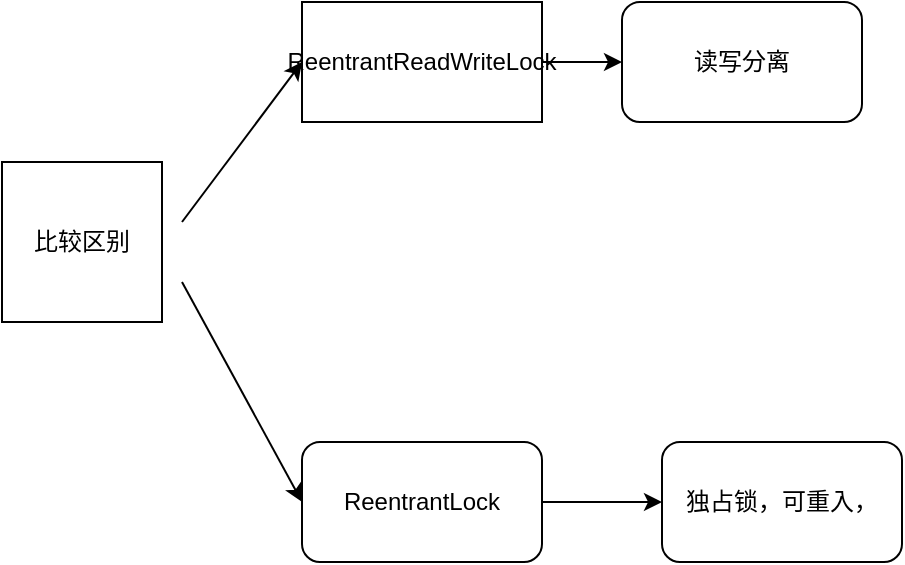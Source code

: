 <mxfile version="14.2.7" type="github">
  <diagram id="FPAvZ9XVhEj8qWoRCjlD" name="Page-1">
    <mxGraphModel dx="1422" dy="800" grid="1" gridSize="10" guides="1" tooltips="1" connect="1" arrows="1" fold="1" page="1" pageScale="1" pageWidth="827" pageHeight="1169" math="0" shadow="0">
      <root>
        <mxCell id="0" />
        <mxCell id="1" parent="0" />
        <mxCell id="t3QERhGJCjW5TRnK_SHQ-1" value="比较区别" style="whiteSpace=wrap;html=1;aspect=fixed;" vertex="1" parent="1">
          <mxGeometry x="300" y="250" width="80" height="80" as="geometry" />
        </mxCell>
        <mxCell id="t3QERhGJCjW5TRnK_SHQ-9" value="" style="edgeStyle=orthogonalEdgeStyle;rounded=0;orthogonalLoop=1;jettySize=auto;html=1;" edge="1" parent="1" source="t3QERhGJCjW5TRnK_SHQ-2" target="t3QERhGJCjW5TRnK_SHQ-7">
          <mxGeometry relative="1" as="geometry" />
        </mxCell>
        <mxCell id="t3QERhGJCjW5TRnK_SHQ-2" value="ReentrantReadWriteLock" style="rounded=0;whiteSpace=wrap;html=1;" vertex="1" parent="1">
          <mxGeometry x="450" y="170" width="120" height="60" as="geometry" />
        </mxCell>
        <mxCell id="t3QERhGJCjW5TRnK_SHQ-3" value="" style="endArrow=classic;html=1;entryX=0;entryY=0.5;entryDx=0;entryDy=0;" edge="1" parent="1" target="t3QERhGJCjW5TRnK_SHQ-2">
          <mxGeometry width="50" height="50" relative="1" as="geometry">
            <mxPoint x="390" y="280" as="sourcePoint" />
            <mxPoint x="530" y="180" as="targetPoint" />
          </mxGeometry>
        </mxCell>
        <mxCell id="t3QERhGJCjW5TRnK_SHQ-11" value="" style="edgeStyle=orthogonalEdgeStyle;rounded=0;orthogonalLoop=1;jettySize=auto;html=1;" edge="1" parent="1" source="t3QERhGJCjW5TRnK_SHQ-4" target="t3QERhGJCjW5TRnK_SHQ-10">
          <mxGeometry relative="1" as="geometry" />
        </mxCell>
        <mxCell id="t3QERhGJCjW5TRnK_SHQ-4" value="ReentrantLock" style="rounded=1;whiteSpace=wrap;html=1;" vertex="1" parent="1">
          <mxGeometry x="450" y="390" width="120" height="60" as="geometry" />
        </mxCell>
        <mxCell id="t3QERhGJCjW5TRnK_SHQ-6" value="" style="endArrow=classic;html=1;entryX=0;entryY=0.5;entryDx=0;entryDy=0;" edge="1" parent="1" target="t3QERhGJCjW5TRnK_SHQ-4">
          <mxGeometry width="50" height="50" relative="1" as="geometry">
            <mxPoint x="390" y="310" as="sourcePoint" />
            <mxPoint x="440" y="290" as="targetPoint" />
          </mxGeometry>
        </mxCell>
        <mxCell id="t3QERhGJCjW5TRnK_SHQ-7" value="读写分离" style="rounded=1;whiteSpace=wrap;html=1;" vertex="1" parent="1">
          <mxGeometry x="610" y="170" width="120" height="60" as="geometry" />
        </mxCell>
        <mxCell id="t3QERhGJCjW5TRnK_SHQ-10" value="独占锁，可重入，" style="rounded=1;whiteSpace=wrap;html=1;" vertex="1" parent="1">
          <mxGeometry x="630" y="390" width="120" height="60" as="geometry" />
        </mxCell>
      </root>
    </mxGraphModel>
  </diagram>
</mxfile>
